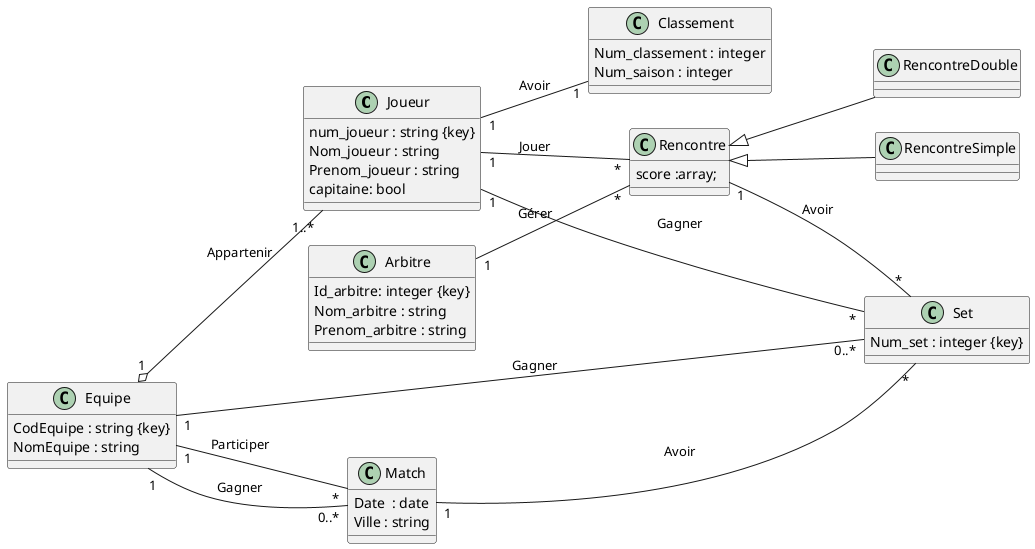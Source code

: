 @startuml

'hide circle
left to right direction 
' Déclaration de classes

class Joueur
 {
    num_joueur : string {key}
    Nom_joueur : string
    Prenom_joueur : string
    capitaine: bool
 }

class Classement
  {
    Num_classement : integer
    Num_saison : integer
  }
class Rencontre 
  {
  score :array;
  }
class RencontreSimple
  {

  }

class RencontreDouble
  {

  }
class Equipe 
  {
    CodEquipe : string {key}
    NomEquipe : string
  }

class Match
{
'la date du match et la ville ou se déroule
  Date  : date 
  Ville : string
}
  class Arbitre 
{
  Id_arbitre: integer {key}
  Nom_arbitre : string
  Prenom_arbitre : string
} 

class Set 
{
  Num_set : integer {key}
}
' Déclaration des relations entre différentes classes

Joueur "1"--"1" Classement: Avoir
Joueur "1" -- "*" Rencontre: Jouer
Joueur "1" -- "*" Set :Gagner
Equipe "1" -- "*" Match : Participer
Match "1" -- "*" Set: Avoir
Equipe "1" o-- "1..*" Joueur: Appartenir
Equipe "1" -- "0..*" Match : Gagner
Equipe "1" -- "0..*" Set : Gagner
Rencontre "1" --"*" Set : Avoir
Rencontre <|-- RencontreSimple
Rencontre <|-- RencontreDouble
Arbitre "1" -- "*" Rencontre : Gérer

@enduml